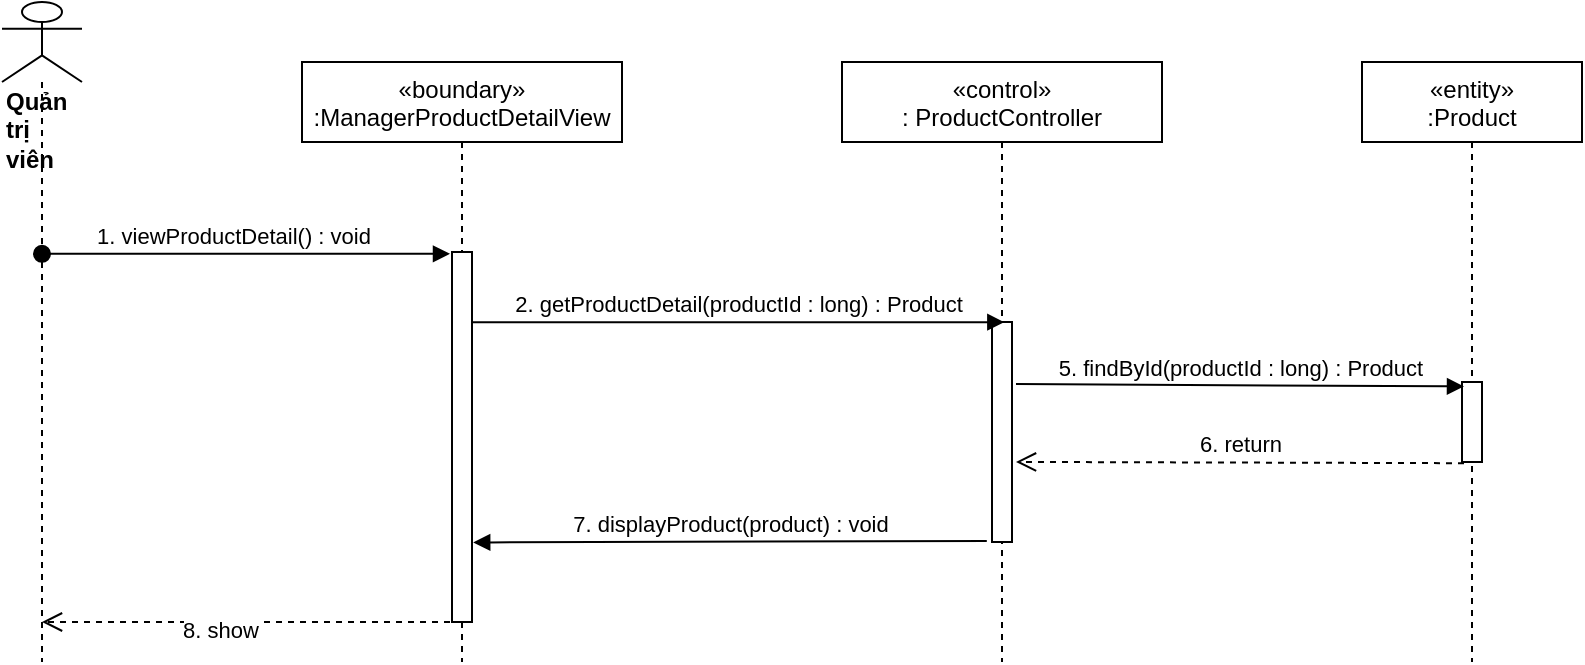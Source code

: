 <mxfile version="14.7.6" type="device"><diagram id="kgpKYQtTHZ0yAKxKKP6v" name="Page-1"><mxGraphModel dx="1038" dy="521" grid="1" gridSize="10" guides="1" tooltips="1" connect="1" arrows="1" fold="1" page="1" pageScale="1" pageWidth="850" pageHeight="1100" math="0" shadow="0"><root><mxCell id="0"/><mxCell id="1" parent="0"/><mxCell id="UL_AgkYSZ1idw940wSgN-1" value="«boundary»&#10;:ManagerProductDetailView" style="shape=umlLifeline;perimeter=lifelinePerimeter;container=1;collapsible=0;recursiveResize=0;rounded=0;shadow=0;strokeWidth=1;" parent="1" vertex="1"><mxGeometry x="250" y="80" width="160" height="300" as="geometry"/></mxCell><mxCell id="UL_AgkYSZ1idw940wSgN-2" value="" style="points=[];perimeter=orthogonalPerimeter;rounded=0;shadow=0;strokeWidth=1;" parent="UL_AgkYSZ1idw940wSgN-1" vertex="1"><mxGeometry x="75" y="95" width="10" height="185" as="geometry"/></mxCell><mxCell id="UL_AgkYSZ1idw940wSgN-4" value="«control»&#10;: ProductController" style="shape=umlLifeline;perimeter=lifelinePerimeter;container=1;collapsible=0;recursiveResize=0;rounded=0;shadow=0;strokeWidth=1;" parent="1" vertex="1"><mxGeometry x="520" y="80" width="160" height="300" as="geometry"/></mxCell><mxCell id="UL_AgkYSZ1idw940wSgN-5" value="" style="points=[];perimeter=orthogonalPerimeter;rounded=0;shadow=0;strokeWidth=1;" parent="UL_AgkYSZ1idw940wSgN-4" vertex="1"><mxGeometry x="75" y="130" width="10" height="110" as="geometry"/></mxCell><mxCell id="UL_AgkYSZ1idw940wSgN-6" value="&lt;div&gt;&lt;b&gt;Quản trị viên&lt;/b&gt;&lt;/div&gt;" style="shape=umlLifeline;participant=umlActor;perimeter=lifelinePerimeter;whiteSpace=wrap;html=1;container=1;collapsible=0;recursiveResize=0;verticalAlign=top;spacingTop=36;outlineConnect=0;align=left;size=40;" parent="1" vertex="1"><mxGeometry x="100" y="50" width="40" height="330" as="geometry"/></mxCell><mxCell id="UL_AgkYSZ1idw940wSgN-7" value="1. viewProductDetail() : void" style="verticalAlign=bottom;startArrow=oval;endArrow=block;startSize=8;shadow=0;strokeWidth=1;entryX=-0.1;entryY=0.005;entryDx=0;entryDy=0;entryPerimeter=0;" parent="1" source="UL_AgkYSZ1idw940wSgN-6" target="UL_AgkYSZ1idw940wSgN-2" edge="1"><mxGeometry x="-0.06" relative="1" as="geometry"><mxPoint x="100" y="170" as="sourcePoint"/><mxPoint as="offset"/><mxPoint x="270.4" y="160.36" as="targetPoint"/></mxGeometry></mxCell><mxCell id="UL_AgkYSZ1idw940wSgN-10" value="2. getProductDetail(productId : long) : Product" style="html=1;verticalAlign=bottom;endArrow=block;entryX=0.617;entryY=0.001;entryDx=0;entryDy=0;entryPerimeter=0;" parent="1" source="UL_AgkYSZ1idw940wSgN-2" target="UL_AgkYSZ1idw940wSgN-5" edge="1"><mxGeometry width="80" relative="1" as="geometry"><mxPoint x="320" y="248" as="sourcePoint"/><mxPoint x="500" y="210" as="targetPoint"/></mxGeometry></mxCell><mxCell id="UL_AgkYSZ1idw940wSgN-15" value="«entity»&#10;:Product" style="shape=umlLifeline;perimeter=lifelinePerimeter;container=1;collapsible=0;recursiveResize=0;rounded=0;shadow=0;strokeWidth=1;" parent="1" vertex="1"><mxGeometry x="780" y="80" width="110" height="300" as="geometry"/></mxCell><mxCell id="UL_AgkYSZ1idw940wSgN-16" value="" style="points=[];perimeter=orthogonalPerimeter;rounded=0;shadow=0;strokeWidth=1;" parent="UL_AgkYSZ1idw940wSgN-15" vertex="1"><mxGeometry x="50" y="160" width="10" height="40" as="geometry"/></mxCell><mxCell id="UL_AgkYSZ1idw940wSgN-17" value="5. findById(productId : long) : Product" style="html=1;verticalAlign=bottom;endArrow=block;entryX=0.1;entryY=0.055;entryDx=0;entryDy=0;entryPerimeter=0;exitX=1.2;exitY=0.282;exitDx=0;exitDy=0;exitPerimeter=0;" parent="1" source="UL_AgkYSZ1idw940wSgN-5" target="UL_AgkYSZ1idw940wSgN-16" edge="1"><mxGeometry width="80" relative="1" as="geometry"><mxPoint x="590" y="242" as="sourcePoint"/><mxPoint x="1010" y="239" as="targetPoint"/></mxGeometry></mxCell><mxCell id="UL_AgkYSZ1idw940wSgN-18" value="6. return" style="html=1;verticalAlign=bottom;endArrow=open;dashed=1;endSize=8;exitX=0.1;exitY=1.015;exitDx=0;exitDy=0;exitPerimeter=0;entryX=1.2;entryY=0.636;entryDx=0;entryDy=0;entryPerimeter=0;" parent="1" source="UL_AgkYSZ1idw940wSgN-16" target="UL_AgkYSZ1idw940wSgN-5" edge="1"><mxGeometry relative="1" as="geometry"><mxPoint x="790" y="300" as="sourcePoint"/><mxPoint x="579" y="281" as="targetPoint"/></mxGeometry></mxCell><mxCell id="VqCHvs3GdjJEWv_cRKcg-2" value="" style="html=1;verticalAlign=bottom;endArrow=open;dashed=1;endSize=8;exitX=0.5;exitY=1;exitDx=0;exitDy=0;exitPerimeter=0;" parent="1" source="UL_AgkYSZ1idw940wSgN-2" target="UL_AgkYSZ1idw940wSgN-6" edge="1"><mxGeometry relative="1" as="geometry"><mxPoint x="570" y="270" as="sourcePoint"/><mxPoint x="490" y="270" as="targetPoint"/></mxGeometry></mxCell><mxCell id="lWUXZLWcVWxWLj5U8uvr-2" value="8. show" style="edgeLabel;html=1;align=center;verticalAlign=middle;resizable=0;points=[];" vertex="1" connectable="0" parent="VqCHvs3GdjJEWv_cRKcg-2"><mxGeometry x="0.151" y="4" relative="1" as="geometry"><mxPoint as="offset"/></mxGeometry></mxCell><mxCell id="lWUXZLWcVWxWLj5U8uvr-1" value="7. displayProduct(product) : void" style="html=1;verticalAlign=bottom;endArrow=block;exitX=-0.26;exitY=0.995;exitDx=0;exitDy=0;exitPerimeter=0;entryX=1.06;entryY=0.785;entryDx=0;entryDy=0;entryPerimeter=0;" edge="1" parent="1" source="UL_AgkYSZ1idw940wSgN-5" target="UL_AgkYSZ1idw940wSgN-2"><mxGeometry width="80" relative="1" as="geometry"><mxPoint x="490" y="270" as="sourcePoint"/><mxPoint x="420" y="290" as="targetPoint"/></mxGeometry></mxCell></root></mxGraphModel></diagram></mxfile>